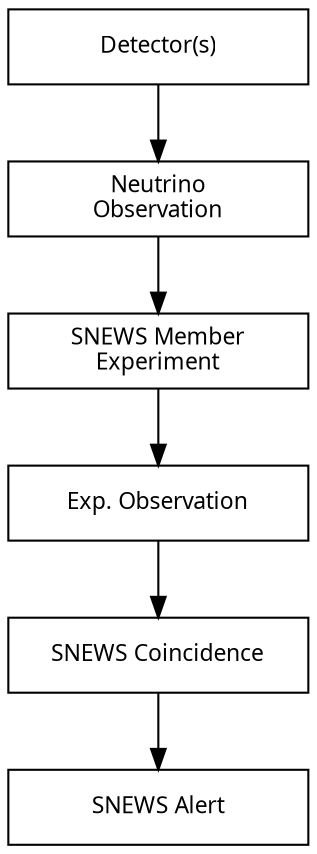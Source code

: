 digraph snews_data_model {
    // rankdir=LR;
    node [shape=record, fontname="JetBrains Mono", fontsize=11, width=2];
    graph []

    // Nodes
    // SNEWS datat models
    snews_exp [label="SNEWS Member\nExperiment"];
    exp_detectors [label="Detector(s)"];
    neutrino_obs [label="Neutrino\nObservation"];
    snews_coin [label="SNEWS Coincidence"];
    snews_alert [label="SNEWS Alert"]

    // Non-SNEWS data models
    exp_message [label="Exp. Observation"];


    // Edges
    exp_detectors -> neutrino_obs;
    neutrino_obs -> snews_exp;
    snews_exp -> exp_message;
    exp_message -> snews_coin;
    snews_coin -> snews_alert;


    // Ranks
    // { rank=same; neutrino_obs; snews_exp;}
    // { rank=same; neutrino_obs;}
}
